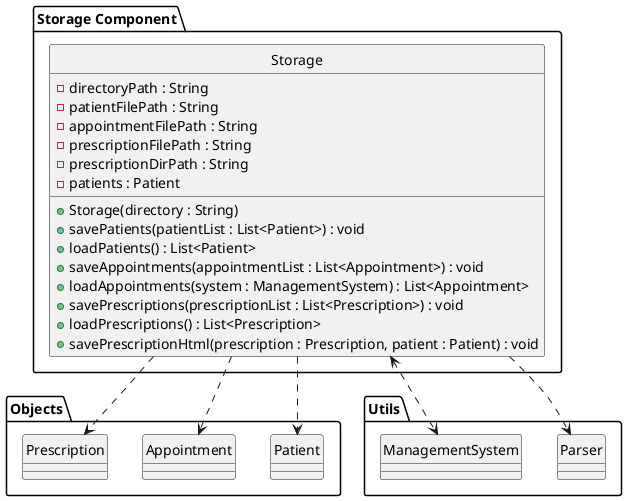 @startuml
skinparam componentStyle rectangle
hide circle

package "Storage Component" {

  class Storage {
    - directoryPath : String
    - patientFilePath : String
    - appointmentFilePath : String
    - prescriptionFilePath : String
    - prescriptionDirPath : String
    - patients : Patient

    + Storage(directory : String)
    + savePatients(patientList : List<Patient>) : void
    + loadPatients() : List<Patient>
    + saveAppointments(appointmentList : List<Appointment>) : void
    + loadAppointments(system : ManagementSystem) : List<Appointment>
    + savePrescriptions(prescriptionList : List<Prescription>) : void
    + loadPrescriptions() : List<Prescription>
    + savePrescriptionHtml(prescription : Prescription, patient : Patient) : void
  }

  }

  package "Objects" {
    class Patient
    class Appointment
    class Prescription
  }

  package "Utils" {
    class Parser
    class ManagementSystem
  }

  Storage ..> Patient
  Storage ..> Appointment
  Storage ..> Prescription
  Storage ..> Parser
  Storage <..> ManagementSystem

@enduml